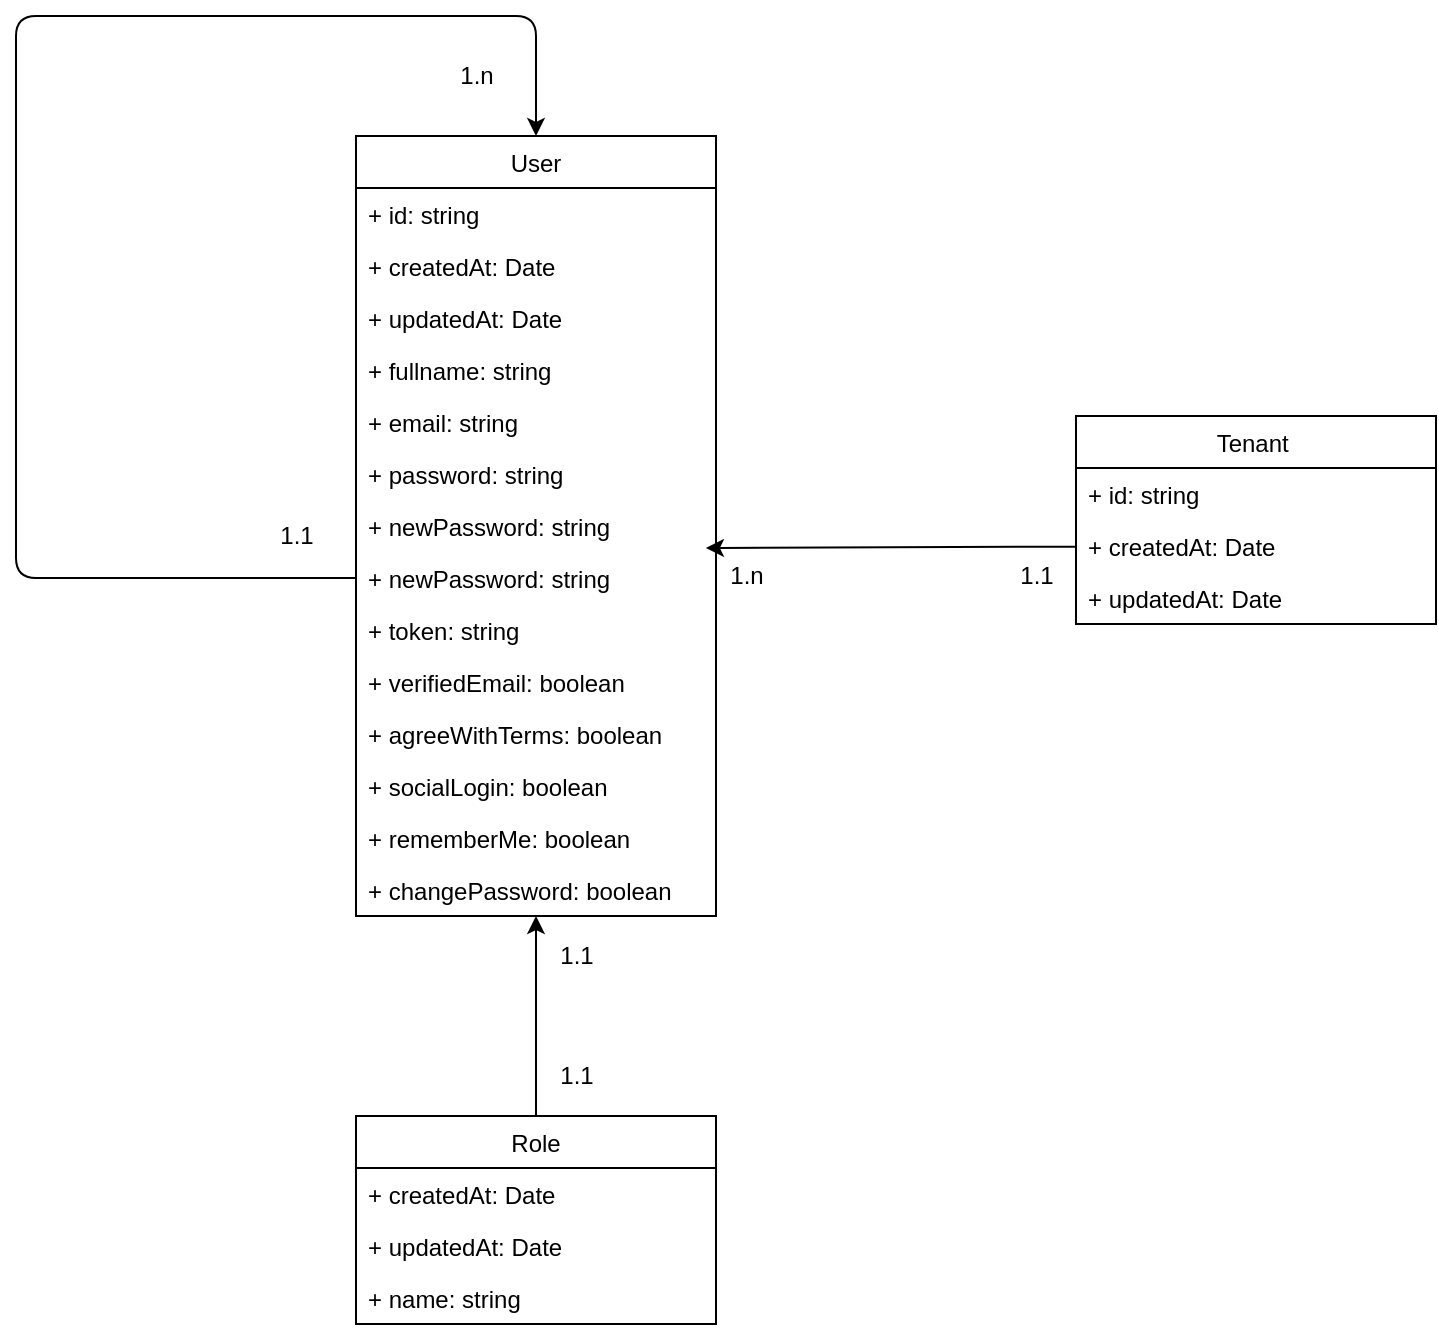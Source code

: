 <mxfile>
    <diagram id="npSOx3UVYG76V5aNsd3r" name="Page-1">
        <mxGraphModel dx="2154" dy="790" grid="1" gridSize="10" guides="1" tooltips="1" connect="1" arrows="1" fold="1" page="1" pageScale="1" pageWidth="827" pageHeight="1169" math="0" shadow="0">
            <root>
                <mxCell id="0"/>
                <mxCell id="1" parent="0"/>
                <mxCell id="2" value="User" style="swimlane;fontStyle=0;childLayout=stackLayout;horizontal=1;startSize=26;fillColor=none;horizontalStack=0;resizeParent=1;resizeParentMax=0;resizeLast=0;collapsible=1;marginBottom=0;" vertex="1" parent="1">
                    <mxGeometry x="-150" y="100" width="180" height="390" as="geometry"/>
                </mxCell>
                <mxCell id="3" value="+ id: string" style="text;strokeColor=none;fillColor=none;align=left;verticalAlign=top;spacingLeft=4;spacingRight=4;overflow=hidden;rotatable=0;points=[[0,0.5],[1,0.5]];portConstraint=eastwest;" vertex="1" parent="2">
                    <mxGeometry y="26" width="180" height="26" as="geometry"/>
                </mxCell>
                <mxCell id="49" value="+ createdAt: Date" style="text;strokeColor=none;fillColor=none;align=left;verticalAlign=top;spacingLeft=4;spacingRight=4;overflow=hidden;rotatable=0;points=[[0,0.5],[1,0.5]];portConstraint=eastwest;" vertex="1" parent="2">
                    <mxGeometry y="52" width="180" height="26" as="geometry"/>
                </mxCell>
                <mxCell id="8" value="+ updatedAt: Date" style="text;strokeColor=none;fillColor=none;align=left;verticalAlign=top;spacingLeft=4;spacingRight=4;overflow=hidden;rotatable=0;points=[[0,0.5],[1,0.5]];portConstraint=eastwest;" vertex="1" parent="2">
                    <mxGeometry y="78" width="180" height="26" as="geometry"/>
                </mxCell>
                <mxCell id="7" value="+ fullname: string" style="text;strokeColor=none;fillColor=none;align=left;verticalAlign=top;spacingLeft=4;spacingRight=4;overflow=hidden;rotatable=0;points=[[0,0.5],[1,0.5]];portConstraint=eastwest;" vertex="1" parent="2">
                    <mxGeometry y="104" width="180" height="26" as="geometry"/>
                </mxCell>
                <mxCell id="6" value="+ email: string" style="text;strokeColor=none;fillColor=none;align=left;verticalAlign=top;spacingLeft=4;spacingRight=4;overflow=hidden;rotatable=0;points=[[0,0.5],[1,0.5]];portConstraint=eastwest;" vertex="1" parent="2">
                    <mxGeometry y="130" width="180" height="26" as="geometry"/>
                </mxCell>
                <mxCell id="4" value="+ password: string" style="text;strokeColor=none;fillColor=none;align=left;verticalAlign=top;spacingLeft=4;spacingRight=4;overflow=hidden;rotatable=0;points=[[0,0.5],[1,0.5]];portConstraint=eastwest;" vertex="1" parent="2">
                    <mxGeometry y="156" width="180" height="26" as="geometry"/>
                </mxCell>
                <mxCell id="9" value="+ newPassword: string" style="text;strokeColor=none;fillColor=none;align=left;verticalAlign=top;spacingLeft=4;spacingRight=4;overflow=hidden;rotatable=0;points=[[0,0.5],[1,0.5]];portConstraint=eastwest;" vertex="1" parent="2">
                    <mxGeometry y="182" width="180" height="26" as="geometry"/>
                </mxCell>
                <mxCell id="10" value="+ newPassword: string" style="text;strokeColor=none;fillColor=none;align=left;verticalAlign=top;spacingLeft=4;spacingRight=4;overflow=hidden;rotatable=0;points=[[0,0.5],[1,0.5]];portConstraint=eastwest;" vertex="1" parent="2">
                    <mxGeometry y="208" width="180" height="26" as="geometry"/>
                </mxCell>
                <mxCell id="11" value="+ token: string" style="text;strokeColor=none;fillColor=none;align=left;verticalAlign=top;spacingLeft=4;spacingRight=4;overflow=hidden;rotatable=0;points=[[0,0.5],[1,0.5]];portConstraint=eastwest;" vertex="1" parent="2">
                    <mxGeometry y="234" width="180" height="26" as="geometry"/>
                </mxCell>
                <mxCell id="5" value="+ verifiedEmail: boolean" style="text;strokeColor=none;fillColor=none;align=left;verticalAlign=top;spacingLeft=4;spacingRight=4;overflow=hidden;rotatable=0;points=[[0,0.5],[1,0.5]];portConstraint=eastwest;" vertex="1" parent="2">
                    <mxGeometry y="260" width="180" height="26" as="geometry"/>
                </mxCell>
                <mxCell id="12" value="+ agreeWithTerms: boolean" style="text;strokeColor=none;fillColor=none;align=left;verticalAlign=top;spacingLeft=4;spacingRight=4;overflow=hidden;rotatable=0;points=[[0,0.5],[1,0.5]];portConstraint=eastwest;" vertex="1" parent="2">
                    <mxGeometry y="286" width="180" height="26" as="geometry"/>
                </mxCell>
                <mxCell id="13" value="+ socialLogin: boolean" style="text;strokeColor=none;fillColor=none;align=left;verticalAlign=top;spacingLeft=4;spacingRight=4;overflow=hidden;rotatable=0;points=[[0,0.5],[1,0.5]];portConstraint=eastwest;" vertex="1" parent="2">
                    <mxGeometry y="312" width="180" height="26" as="geometry"/>
                </mxCell>
                <mxCell id="14" value="+ rememberMe: boolean" style="text;strokeColor=none;fillColor=none;align=left;verticalAlign=top;spacingLeft=4;spacingRight=4;overflow=hidden;rotatable=0;points=[[0,0.5],[1,0.5]];portConstraint=eastwest;" vertex="1" parent="2">
                    <mxGeometry y="338" width="180" height="26" as="geometry"/>
                </mxCell>
                <mxCell id="15" value="+ changePassword: boolean" style="text;strokeColor=none;fillColor=none;align=left;verticalAlign=top;spacingLeft=4;spacingRight=4;overflow=hidden;rotatable=0;points=[[0,0.5],[1,0.5]];portConstraint=eastwest;" vertex="1" parent="2">
                    <mxGeometry y="364" width="180" height="26" as="geometry"/>
                </mxCell>
                <mxCell id="54" style="edgeStyle=none;html=1;entryX=0.5;entryY=0;entryDx=0;entryDy=0;" edge="1" parent="2" source="10" target="2">
                    <mxGeometry relative="1" as="geometry">
                        <mxPoint x="130" y="-60" as="targetPoint"/>
                        <Array as="points">
                            <mxPoint x="-170" y="221"/>
                            <mxPoint x="-170" y="-60"/>
                            <mxPoint x="90" y="-60"/>
                        </Array>
                    </mxGeometry>
                </mxCell>
                <mxCell id="31" value="" style="edgeStyle=none;html=1;" edge="1" parent="1" source="16" target="15">
                    <mxGeometry relative="1" as="geometry"/>
                </mxCell>
                <mxCell id="16" value="Role" style="swimlane;fontStyle=0;childLayout=stackLayout;horizontal=1;startSize=26;fillColor=none;horizontalStack=0;resizeParent=1;resizeParentMax=0;resizeLast=0;collapsible=1;marginBottom=0;" vertex="1" parent="1">
                    <mxGeometry x="-150" y="590" width="180" height="104" as="geometry"/>
                </mxCell>
                <mxCell id="17" value="+ createdAt: Date" style="text;strokeColor=none;fillColor=none;align=left;verticalAlign=top;spacingLeft=4;spacingRight=4;overflow=hidden;rotatable=0;points=[[0,0.5],[1,0.5]];portConstraint=eastwest;" vertex="1" parent="16">
                    <mxGeometry y="26" width="180" height="26" as="geometry"/>
                </mxCell>
                <mxCell id="18" value="+ updatedAt: Date" style="text;strokeColor=none;fillColor=none;align=left;verticalAlign=top;spacingLeft=4;spacingRight=4;overflow=hidden;rotatable=0;points=[[0,0.5],[1,0.5]];portConstraint=eastwest;" vertex="1" parent="16">
                    <mxGeometry y="52" width="180" height="26" as="geometry"/>
                </mxCell>
                <mxCell id="19" value="+ name: string" style="text;strokeColor=none;fillColor=none;align=left;verticalAlign=top;spacingLeft=4;spacingRight=4;overflow=hidden;rotatable=0;points=[[0,0.5],[1,0.5]];portConstraint=eastwest;" vertex="1" parent="16">
                    <mxGeometry y="78" width="180" height="26" as="geometry"/>
                </mxCell>
                <mxCell id="34" value="Tenant " style="swimlane;fontStyle=0;childLayout=stackLayout;horizontal=1;startSize=26;fillColor=none;horizontalStack=0;resizeParent=1;resizeParentMax=0;resizeLast=0;collapsible=1;marginBottom=0;" vertex="1" parent="1">
                    <mxGeometry x="210" y="240" width="180" height="104" as="geometry"/>
                </mxCell>
                <mxCell id="35" value="+ id: string" style="text;strokeColor=none;fillColor=none;align=left;verticalAlign=top;spacingLeft=4;spacingRight=4;overflow=hidden;rotatable=0;points=[[0,0.5],[1,0.5]];portConstraint=eastwest;" vertex="1" parent="34">
                    <mxGeometry y="26" width="180" height="26" as="geometry"/>
                </mxCell>
                <mxCell id="50" value="+ createdAt: Date" style="text;strokeColor=none;fillColor=none;align=left;verticalAlign=top;spacingLeft=4;spacingRight=4;overflow=hidden;rotatable=0;points=[[0,0.5],[1,0.5]];portConstraint=eastwest;" vertex="1" parent="34">
                    <mxGeometry y="52" width="180" height="26" as="geometry"/>
                </mxCell>
                <mxCell id="36" value="+ updatedAt: Date" style="text;strokeColor=none;fillColor=none;align=left;verticalAlign=top;spacingLeft=4;spacingRight=4;overflow=hidden;rotatable=0;points=[[0,0.5],[1,0.5]];portConstraint=eastwest;" vertex="1" parent="34">
                    <mxGeometry y="78" width="180" height="26" as="geometry"/>
                </mxCell>
                <mxCell id="53" style="edgeStyle=none;html=1;entryX=0.972;entryY=-0.077;entryDx=0;entryDy=0;entryPerimeter=0;" edge="1" parent="1" source="50" target="10">
                    <mxGeometry relative="1" as="geometry"/>
                </mxCell>
                <mxCell id="55" value="1.1" style="text;html=1;align=center;verticalAlign=middle;resizable=0;points=[];autosize=1;strokeColor=none;fillColor=none;" vertex="1" parent="1">
                    <mxGeometry x="175" y="310" width="30" height="20" as="geometry"/>
                </mxCell>
                <mxCell id="56" value="1.n" style="text;html=1;align=center;verticalAlign=middle;resizable=0;points=[];autosize=1;strokeColor=none;fillColor=none;" vertex="1" parent="1">
                    <mxGeometry x="30" y="310" width="30" height="20" as="geometry"/>
                </mxCell>
                <mxCell id="57" value="1.1" style="text;html=1;align=center;verticalAlign=middle;resizable=0;points=[];autosize=1;strokeColor=none;fillColor=none;" vertex="1" parent="1">
                    <mxGeometry x="-195" y="290" width="30" height="20" as="geometry"/>
                </mxCell>
                <mxCell id="58" value="1.n" style="text;html=1;align=center;verticalAlign=middle;resizable=0;points=[];autosize=1;strokeColor=none;fillColor=none;" vertex="1" parent="1">
                    <mxGeometry x="-105" y="60" width="30" height="20" as="geometry"/>
                </mxCell>
                <mxCell id="59" value="1.1" style="text;html=1;align=center;verticalAlign=middle;resizable=0;points=[];autosize=1;strokeColor=none;fillColor=none;" vertex="1" parent="1">
                    <mxGeometry x="-55" y="500" width="30" height="20" as="geometry"/>
                </mxCell>
                <mxCell id="60" value="1.1" style="text;html=1;align=center;verticalAlign=middle;resizable=0;points=[];autosize=1;strokeColor=none;fillColor=none;" vertex="1" parent="1">
                    <mxGeometry x="-55" y="560" width="30" height="20" as="geometry"/>
                </mxCell>
            </root>
        </mxGraphModel>
    </diagram>
</mxfile>